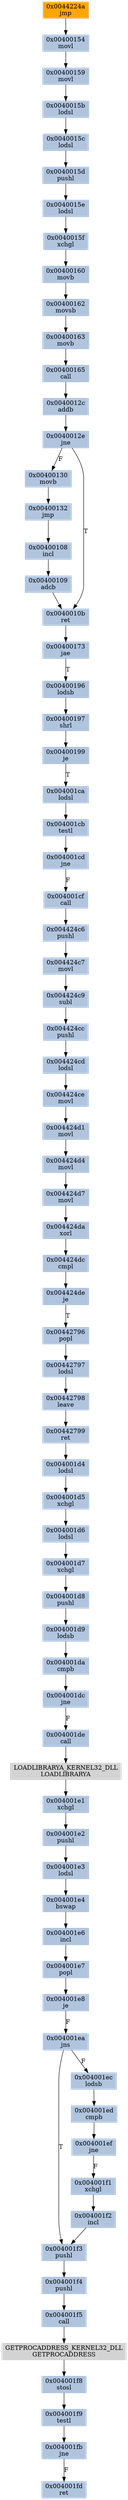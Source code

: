 strict digraph G {
	graph [bgcolor=transparent,
		name=G
	];
	node [color=lightsteelblue,
		fillcolor=lightsteelblue,
		shape=rectangle,
		style=filled
	];
	"0x00400108"	[label="0x00400108
incl"];
	"0x00400109"	[label="0x00400109
adcb"];
	"0x00400108" -> "0x00400109"	[color="#000000"];
	"0x004001f3"	[label="0x004001f3
pushl"];
	"0x004001f4"	[label="0x004001f4
pushl"];
	"0x004001f3" -> "0x004001f4"	[color="#000000"];
	"0x004001d4"	[label="0x004001d4
lodsl"];
	"0x004001d5"	[label="0x004001d5
xchgl"];
	"0x004001d4" -> "0x004001d5"	[color="#000000"];
	"0x004001e4"	[label="0x004001e4
bswap"];
	"0x004001e6"	[label="0x004001e6
incl"];
	"0x004001e4" -> "0x004001e6"	[color="#000000"];
	"0x004001e3"	[label="0x004001e3
lodsl"];
	"0x004001e3" -> "0x004001e4"	[color="#000000"];
	"0x004424d4"	[label="0x004424d4
movl"];
	"0x004424d7"	[label="0x004424d7
movl"];
	"0x004424d4" -> "0x004424d7"	[color="#000000"];
	"0x004424cc"	[label="0x004424cc
pushl"];
	"0x004424cd"	[label="0x004424cd
lodsl"];
	"0x004424cc" -> "0x004424cd"	[color="#000000"];
	"0x004001d9"	[label="0x004001d9
lodsb"];
	"0x004001da"	[label="0x004001da
cmpb"];
	"0x004001d9" -> "0x004001da"	[color="#000000"];
	"0x00400163"	[label="0x00400163
movb"];
	"0x00400165"	[label="0x00400165
call"];
	"0x00400163" -> "0x00400165"	[color="#000000"];
	"0x004001ca"	[label="0x004001ca
lodsl"];
	"0x004001cb"	[label="0x004001cb
testl"];
	"0x004001ca" -> "0x004001cb"	[color="#000000"];
	"0x00400196"	[label="0x00400196
lodsb"];
	"0x00400197"	[label="0x00400197
shrl"];
	"0x00400196" -> "0x00400197"	[color="#000000"];
	"0x00400160"	[label="0x00400160
movb"];
	"0x00400162"	[label="0x00400162
movsb"];
	"0x00400160" -> "0x00400162"	[color="#000000"];
	"0x004424ce"	[label="0x004424ce
movl"];
	"0x004424d1"	[label="0x004424d1
movl"];
	"0x004424ce" -> "0x004424d1"	[color="#000000"];
	"0x004001de"	[label="0x004001de
call"];
	LOADLIBRARYA_KERNEL32_DLL	[color=lightgrey,
		fillcolor=lightgrey,
		label="LOADLIBRARYA_KERNEL32_DLL
LOADLIBRARYA"];
	"0x004001de" -> LOADLIBRARYA_KERNEL32_DLL	[color="#000000"];
	"0x004001ef"	[label="0x004001ef
jne"];
	"0x004001f1"	[label="0x004001f1
xchgl"];
	"0x004001ef" -> "0x004001f1"	[color="#000000",
		label=F];
	"0x004001e7"	[label="0x004001e7
popl"];
	"0x004001e6" -> "0x004001e7"	[color="#000000"];
	"0x00400132"	[label="0x00400132
jmp"];
	"0x00400132" -> "0x00400108"	[color="#000000"];
	"0x004424cd" -> "0x004424ce"	[color="#000000"];
	"0x0040015b"	[label="0x0040015b
lodsl"];
	"0x0040015c"	[label="0x0040015c
lodsl"];
	"0x0040015b" -> "0x0040015c"	[color="#000000"];
	"0x004001fd"	[label="0x004001fd
ret"];
	"0x004424de"	[label="0x004424de
je"];
	"0x00442796"	[label="0x00442796
popl"];
	"0x004424de" -> "0x00442796"	[color="#000000",
		label=T];
	"0x0040012e"	[label="0x0040012e
jne"];
	"0x00400130"	[label="0x00400130
movb"];
	"0x0040012e" -> "0x00400130"	[color="#000000",
		label=F];
	"0x0040010b"	[label="0x0040010b
ret"];
	"0x0040012e" -> "0x0040010b"	[color="#000000",
		label=T];
	"0x004001f2"	[label="0x004001f2
incl"];
	"0x004001f1" -> "0x004001f2"	[color="#000000"];
	"0x004424d1" -> "0x004424d4"	[color="#000000"];
	"0x0040012c"	[label="0x0040012c
addb"];
	"0x00400165" -> "0x0040012c"	[color="#000000"];
	"0x004001f9"	[label="0x004001f9
testl"];
	"0x004001fb"	[label="0x004001fb
jne"];
	"0x004001f9" -> "0x004001fb"	[color="#000000"];
	"0x004424c7"	[label="0x004424c7
movl"];
	"0x004424c9"	[label="0x004424c9
subl"];
	"0x004424c7" -> "0x004424c9"	[color="#000000"];
	"0x004001f8"	[label="0x004001f8
stosl"];
	"0x004001f8" -> "0x004001f9"	[color="#000000"];
	"0x004001e8"	[label="0x004001e8
je"];
	"0x004001ea"	[label="0x004001ea
jns"];
	"0x004001e8" -> "0x004001ea"	[color="#000000",
		label=F];
	"0x004001f2" -> "0x004001f3"	[color="#000000"];
	"0x004001d7"	[label="0x004001d7
xchgl"];
	"0x004001d8"	[label="0x004001d8
pushl"];
	"0x004001d7" -> "0x004001d8"	[color="#000000"];
	"0x004001e7" -> "0x004001e8"	[color="#000000"];
	"0x00442798"	[label="0x00442798
leave"];
	"0x00442799"	[label="0x00442799
ret"];
	"0x00442798" -> "0x00442799"	[color="#000000"];
	"0x004001cf"	[label="0x004001cf
call"];
	"0x004424c6"	[label="0x004424c6
pushl"];
	"0x004001cf" -> "0x004424c6"	[color="#000000"];
	"0x0040015e"	[label="0x0040015e
lodsl"];
	"0x0040015f"	[label="0x0040015f
xchgl"];
	"0x0040015e" -> "0x0040015f"	[color="#000000"];
	"0x004424dc"	[label="0x004424dc
cmpl"];
	"0x004424dc" -> "0x004424de"	[color="#000000"];
	"0x004424c9" -> "0x004424cc"	[color="#000000"];
	"0x004001dc"	[label="0x004001dc
jne"];
	"0x004001dc" -> "0x004001de"	[color="#000000",
		label=F];
	"0x0040015d"	[label="0x0040015d
pushl"];
	"0x0040015c" -> "0x0040015d"	[color="#000000"];
	"0x00442797"	[label="0x00442797
lodsl"];
	"0x00442797" -> "0x00442798"	[color="#000000"];
	"0x00400130" -> "0x00400132"	[color="#000000"];
	"0x004001ec"	[label="0x004001ec
lodsb"];
	"0x004001ed"	[label="0x004001ed
cmpb"];
	"0x004001ec" -> "0x004001ed"	[color="#000000"];
	"0x00400173"	[label="0x00400173
jae"];
	"0x0040010b" -> "0x00400173"	[color="#000000"];
	"0x00400159"	[label="0x00400159
movl"];
	"0x00400159" -> "0x0040015b"	[color="#000000"];
	"0x004001cd"	[label="0x004001cd
jne"];
	"0x004001cd" -> "0x004001cf"	[color="#000000",
		label=F];
	"0x004001e1"	[label="0x004001e1
xchgl"];
	"0x004001e2"	[label="0x004001e2
pushl"];
	"0x004001e1" -> "0x004001e2"	[color="#000000"];
	"0x00400173" -> "0x00400196"	[color="#000000",
		label=T];
	"0x004001d6"	[label="0x004001d6
lodsl"];
	"0x004001d6" -> "0x004001d7"	[color="#000000"];
	"0x004001ea" -> "0x004001f3"	[color="#000000",
		label=T];
	"0x004001ea" -> "0x004001ec"	[color="#000000",
		label=F];
	GETPROCADDRESS_KERNEL32_DLL	[color=lightgrey,
		fillcolor=lightgrey,
		label="GETPROCADDRESS_KERNEL32_DLL
GETPROCADDRESS"];
	GETPROCADDRESS_KERNEL32_DLL -> "0x004001f8"	[color="#000000"];
	"0x004001d5" -> "0x004001d6"	[color="#000000"];
	"0x004001f5"	[label="0x004001f5
call"];
	"0x004001f5" -> GETPROCADDRESS_KERNEL32_DLL	[color="#000000"];
	"0x004424da"	[label="0x004424da
xorl"];
	"0x004424da" -> "0x004424dc"	[color="#000000"];
	"0x004424d7" -> "0x004424da"	[color="#000000"];
	"0x004001cb" -> "0x004001cd"	[color="#000000"];
	"0x0040015f" -> "0x00400160"	[color="#000000"];
	"0x0040015d" -> "0x0040015e"	[color="#000000"];
	"0x0044224a"	[color=lightgrey,
		fillcolor=orange,
		label="0x0044224a
jmp"];
	"0x00400154"	[label="0x00400154
movl"];
	"0x0044224a" -> "0x00400154"	[color="#000000"];
	"0x00400109" -> "0x0040010b"	[color="#000000"];
	LOADLIBRARYA_KERNEL32_DLL -> "0x004001e1"	[color="#000000"];
	"0x004001ed" -> "0x004001ef"	[color="#000000"];
	"0x00442799" -> "0x004001d4"	[color="#000000"];
	"0x00400199"	[label="0x00400199
je"];
	"0x00400197" -> "0x00400199"	[color="#000000"];
	"0x004001d8" -> "0x004001d9"	[color="#000000"];
	"0x00400199" -> "0x004001ca"	[color="#000000",
		label=T];
	"0x00400154" -> "0x00400159"	[color="#000000"];
	"0x004001e2" -> "0x004001e3"	[color="#000000"];
	"0x004001f4" -> "0x004001f5"	[color="#000000"];
	"0x004424c6" -> "0x004424c7"	[color="#000000"];
	"0x00400162" -> "0x00400163"	[color="#000000"];
	"0x004001da" -> "0x004001dc"	[color="#000000"];
	"0x004001fb" -> "0x004001fd"	[color="#000000",
		label=F];
	"0x0040012c" -> "0x0040012e"	[color="#000000"];
	"0x00442796" -> "0x00442797"	[color="#000000"];
}
